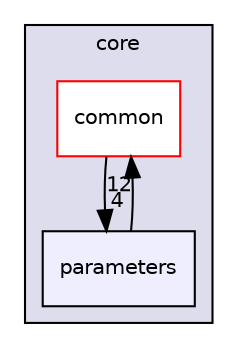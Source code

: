 digraph "platform/core/parameters" {
  compound=true
  node [ fontsize="10", fontname="Helvetica"];
  edge [ labelfontsize="10", labelfontname="Helvetica"];
  subgraph clusterdir_3066efc1f4040d52e90bf8a29ab3f16b {
    graph [ bgcolor="#ddddee", pencolor="black", label="core" fontname="Helvetica", fontsize="10", URL="dir_3066efc1f4040d52e90bf8a29ab3f16b.html"]
  dir_ff47398fa61110350cc6863e3680f308 [shape=box label="common" fillcolor="white" style="filled" color="red" URL="dir_ff47398fa61110350cc6863e3680f308.html"];
  dir_3d2cc925cecf2c51f0ec23dafde02774 [shape=box, label="parameters", style="filled", fillcolor="#eeeeff", pencolor="black", URL="dir_3d2cc925cecf2c51f0ec23dafde02774.html"];
  }
  dir_ff47398fa61110350cc6863e3680f308->dir_3d2cc925cecf2c51f0ec23dafde02774 [headlabel="4", labeldistance=1.5 headhref="dir_000065_000069.html"];
  dir_3d2cc925cecf2c51f0ec23dafde02774->dir_ff47398fa61110350cc6863e3680f308 [headlabel="12", labeldistance=1.5 headhref="dir_000069_000065.html"];
}
